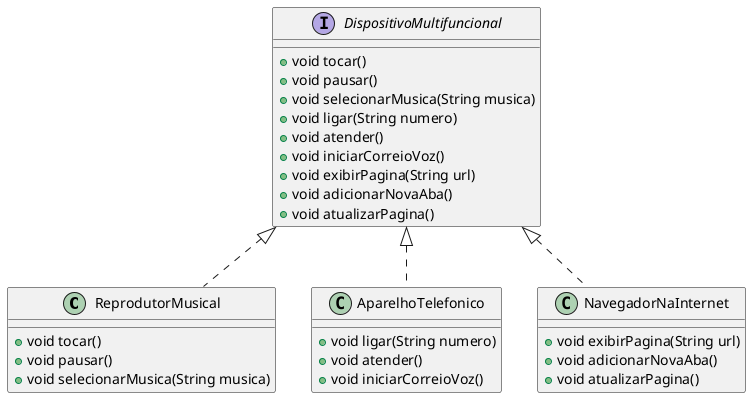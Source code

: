 @startuml
class ReprodutorMusical implements DispositivoMultifuncional {
    + void tocar()
    + void pausar()
    + void selecionarMusica(String musica)
}

class AparelhoTelefonico implements DispositivoMultifuncional {
    + void ligar(String numero)
    + void atender()
    + void iniciarCorreioVoz()
}

class NavegadorNaInternet implements DispositivoMultifuncional {
    + void exibirPagina(String url)
    + void adicionarNovaAba()
    + void atualizarPagina()
}

interface DispositivoMultifuncional{
    + void tocar()
    + void pausar()
    + void selecionarMusica(String musica)
    + void ligar(String numero)
    + void atender()
    + void iniciarCorreioVoz()
    + void exibirPagina(String url)
    + void adicionarNovaAba()
    + void atualizarPagina()
}

@enduml
